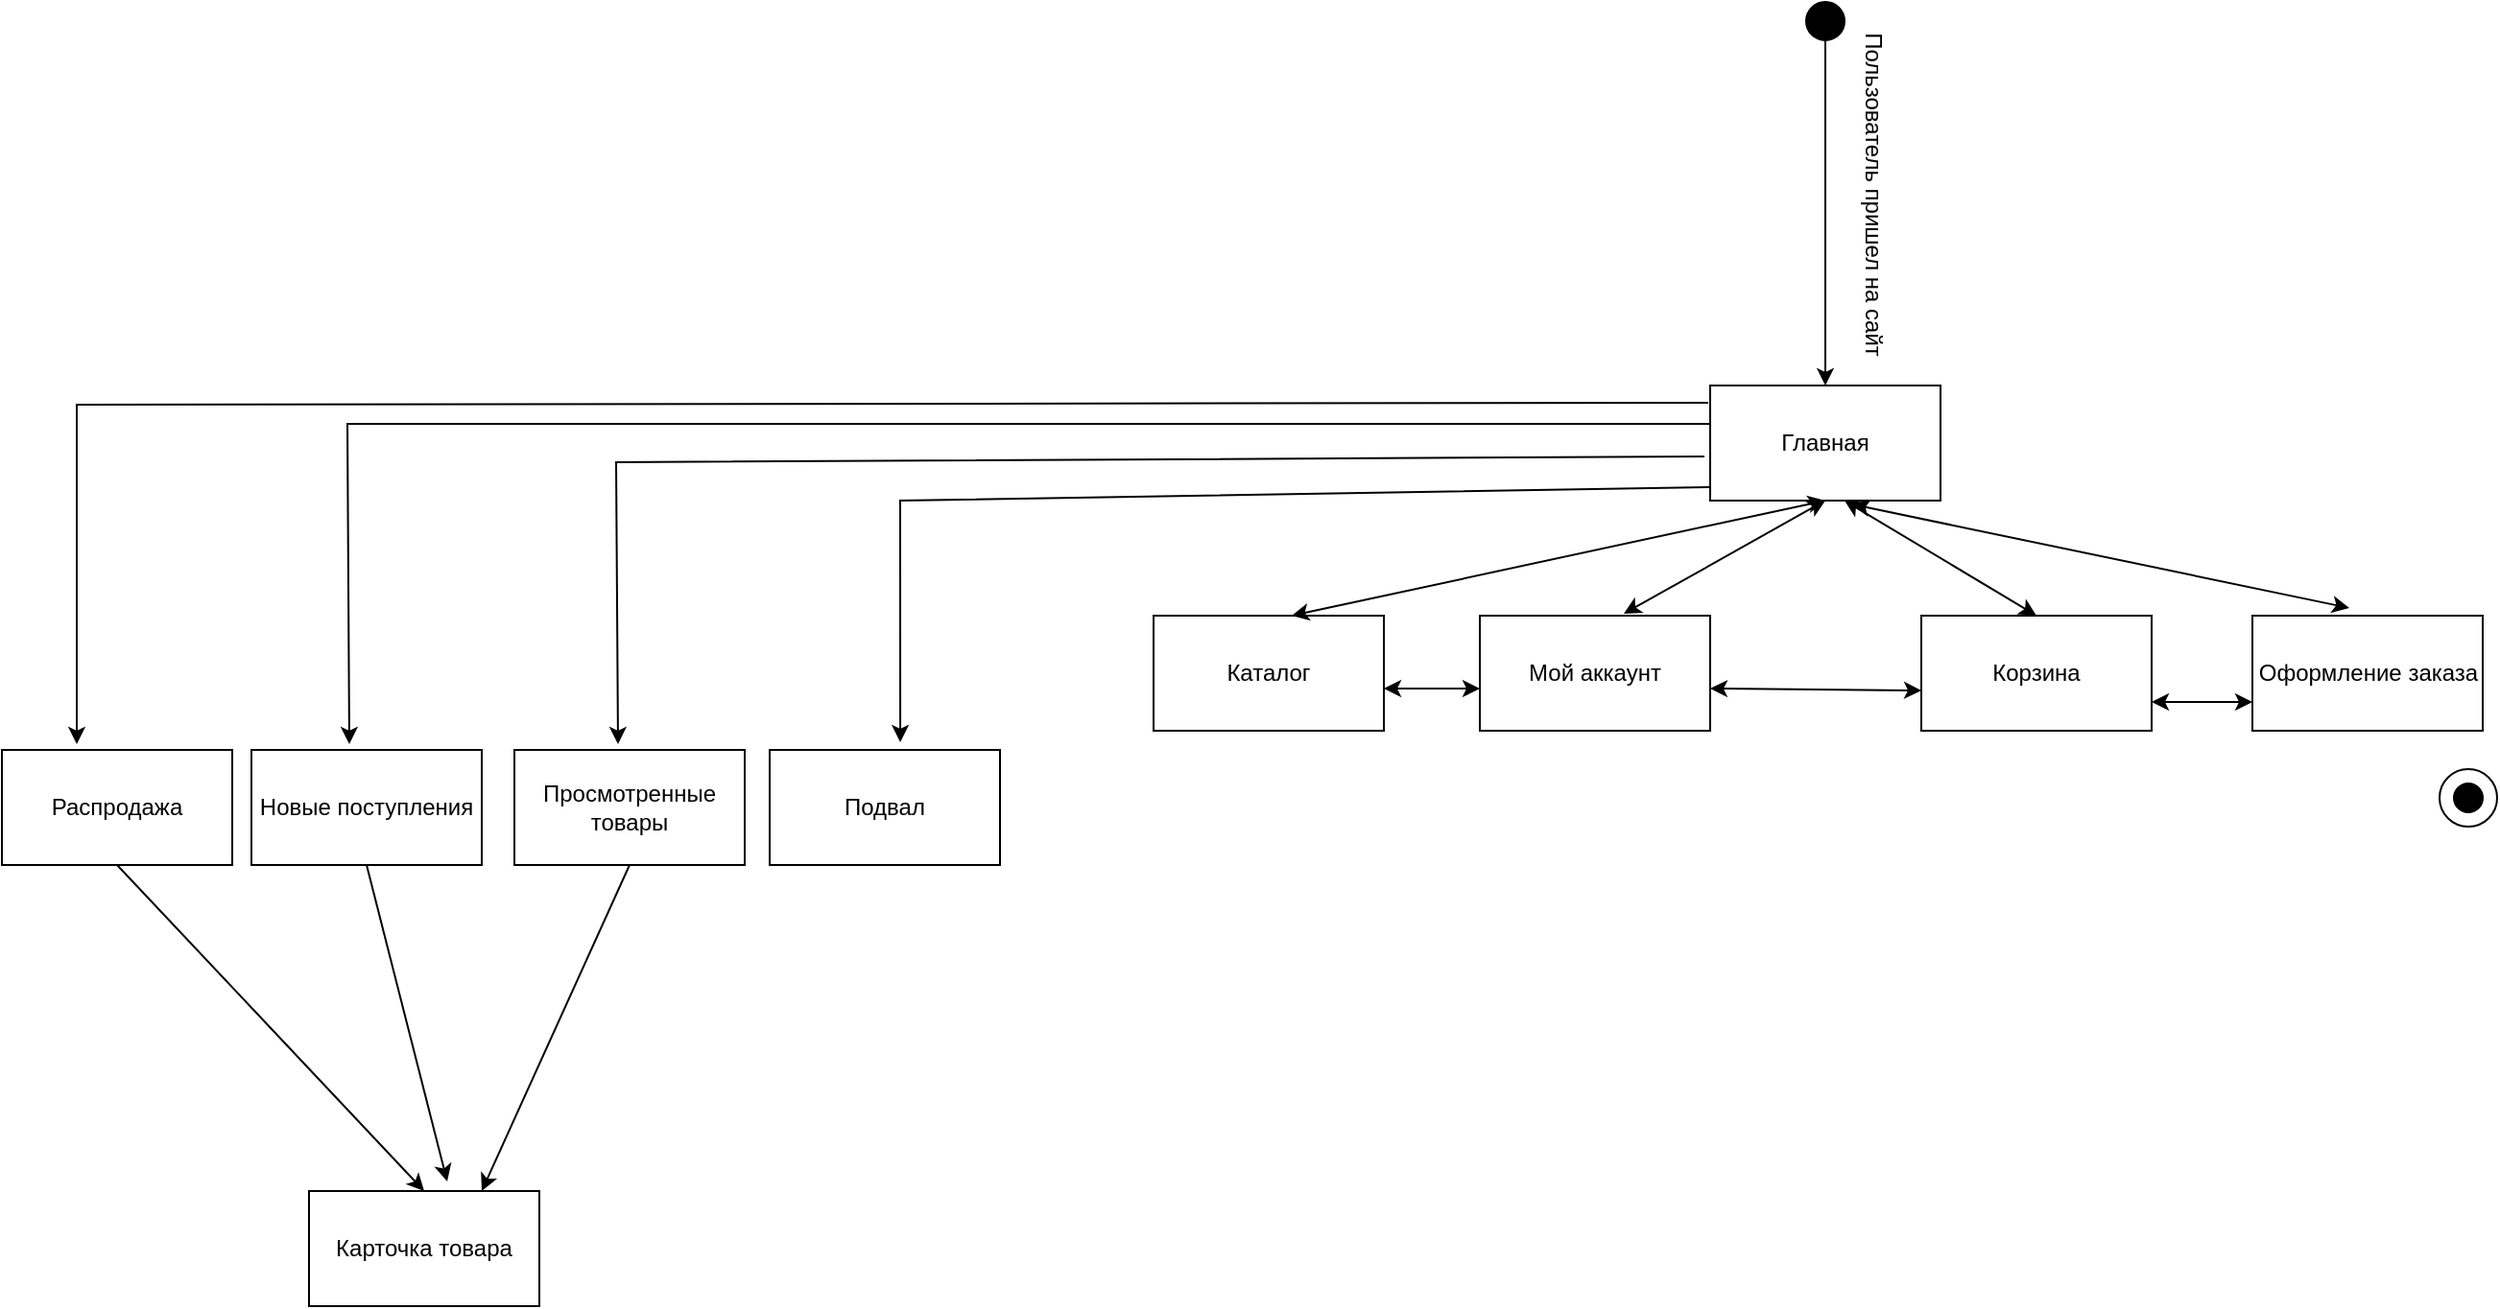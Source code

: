 <mxfile version="20.0.1" type="github">
  <diagram id="SQ0zQWHfP-8rNXuMUe8Z" name="Page-1">
    <mxGraphModel dx="1769" dy="412" grid="1" gridSize="10" guides="1" tooltips="1" connect="1" arrows="1" fold="1" page="1" pageScale="1" pageWidth="827" pageHeight="1169" math="0" shadow="0">
      <root>
        <mxCell id="0" />
        <mxCell id="1" parent="0" />
        <mxCell id="f8iXwVYY4Mwev2Gr7xI0-1" value="Каталог" style="rounded=0;whiteSpace=wrap;html=1;" vertex="1" parent="1">
          <mxGeometry x="-80" y="350" width="120" height="60" as="geometry" />
        </mxCell>
        <mxCell id="f8iXwVYY4Mwev2Gr7xI0-2" value="" style="ellipse;whiteSpace=wrap;html=1;fillColor=#000000;" vertex="1" parent="1">
          <mxGeometry x="260" y="30" width="20" height="20" as="geometry" />
        </mxCell>
        <mxCell id="f8iXwVYY4Mwev2Gr7xI0-3" value="" style="endArrow=classic;html=1;rounded=0;exitX=0.5;exitY=1;exitDx=0;exitDy=0;" edge="1" parent="1" source="f8iXwVYY4Mwev2Gr7xI0-2">
          <mxGeometry width="50" height="50" relative="1" as="geometry">
            <mxPoint x="390" y="260" as="sourcePoint" />
            <mxPoint x="270" y="230" as="targetPoint" />
            <Array as="points" />
          </mxGeometry>
        </mxCell>
        <mxCell id="f8iXwVYY4Mwev2Gr7xI0-4" value="Пользователь пришел на сайт" style="text;html=1;align=center;verticalAlign=middle;resizable=0;points=[];autosize=1;strokeColor=none;fillColor=none;rotation=90;" vertex="1" parent="1">
          <mxGeometry x="200" y="120" width="190" height="20" as="geometry" />
        </mxCell>
        <mxCell id="f8iXwVYY4Mwev2Gr7xI0-6" value="Карточка товара" style="rounded=0;whiteSpace=wrap;html=1;fillColor=none;" vertex="1" parent="1">
          <mxGeometry x="-520" y="650" width="120" height="60" as="geometry" />
        </mxCell>
        <mxCell id="f8iXwVYY4Mwev2Gr7xI0-7" value="Корзина" style="rounded=0;whiteSpace=wrap;html=1;fillColor=none;" vertex="1" parent="1">
          <mxGeometry x="320" y="350" width="120" height="60" as="geometry" />
        </mxCell>
        <mxCell id="f8iXwVYY4Mwev2Gr7xI0-9" value="Оформление заказа" style="rounded=0;whiteSpace=wrap;html=1;fillColor=none;" vertex="1" parent="1">
          <mxGeometry x="492.5" y="350" width="120" height="60" as="geometry" />
        </mxCell>
        <mxCell id="f8iXwVYY4Mwev2Gr7xI0-10" value="Мой аккаунт" style="rounded=0;whiteSpace=wrap;html=1;" vertex="1" parent="1">
          <mxGeometry x="90" y="350" width="120" height="60" as="geometry" />
        </mxCell>
        <mxCell id="f8iXwVYY4Mwev2Gr7xI0-12" value="" style="ellipse;whiteSpace=wrap;html=1;aspect=fixed;fillColor=none;" vertex="1" parent="1">
          <mxGeometry x="590" y="430" width="30" height="30" as="geometry" />
        </mxCell>
        <mxCell id="f8iXwVYY4Mwev2Gr7xI0-13" value="" style="ellipse;whiteSpace=wrap;html=1;aspect=fixed;fillColor=#000000;" vertex="1" parent="1">
          <mxGeometry x="597.5" y="437.5" width="15" height="15" as="geometry" />
        </mxCell>
        <mxCell id="f8iXwVYY4Mwev2Gr7xI0-16" value="Главная" style="rounded=0;whiteSpace=wrap;html=1;fillColor=none;" vertex="1" parent="1">
          <mxGeometry x="210" y="230" width="120" height="60" as="geometry" />
        </mxCell>
        <mxCell id="f8iXwVYY4Mwev2Gr7xI0-17" value="Распродажа" style="rounded=0;whiteSpace=wrap;html=1;fillColor=none;" vertex="1" parent="1">
          <mxGeometry x="-680" y="420" width="120" height="60" as="geometry" />
        </mxCell>
        <mxCell id="f8iXwVYY4Mwev2Gr7xI0-24" value="" style="endArrow=classic;startArrow=classic;html=1;rounded=0;entryX=0.5;entryY=1;entryDx=0;entryDy=0;exitX=0.6;exitY=0;exitDx=0;exitDy=0;exitPerimeter=0;" edge="1" parent="1" source="f8iXwVYY4Mwev2Gr7xI0-1" target="f8iXwVYY4Mwev2Gr7xI0-16">
          <mxGeometry width="50" height="50" relative="1" as="geometry">
            <mxPoint x="290" y="500" as="sourcePoint" />
            <mxPoint x="340" y="450" as="targetPoint" />
          </mxGeometry>
        </mxCell>
        <mxCell id="f8iXwVYY4Mwev2Gr7xI0-25" value="" style="endArrow=classic;startArrow=classic;html=1;rounded=0;entryX=0.5;entryY=1;entryDx=0;entryDy=0;exitX=0.625;exitY=-0.017;exitDx=0;exitDy=0;exitPerimeter=0;" edge="1" parent="1" source="f8iXwVYY4Mwev2Gr7xI0-10" target="f8iXwVYY4Mwev2Gr7xI0-16">
          <mxGeometry width="50" height="50" relative="1" as="geometry">
            <mxPoint x="290" y="500" as="sourcePoint" />
            <mxPoint x="340" y="450" as="targetPoint" />
          </mxGeometry>
        </mxCell>
        <mxCell id="f8iXwVYY4Mwev2Gr7xI0-26" value="" style="endArrow=classic;startArrow=classic;html=1;rounded=0;exitX=0.5;exitY=0;exitDx=0;exitDy=0;" edge="1" parent="1" source="f8iXwVYY4Mwev2Gr7xI0-7">
          <mxGeometry width="50" height="50" relative="1" as="geometry">
            <mxPoint x="290" y="500" as="sourcePoint" />
            <mxPoint x="280" y="290" as="targetPoint" />
          </mxGeometry>
        </mxCell>
        <mxCell id="f8iXwVYY4Mwev2Gr7xI0-27" value="" style="endArrow=classic;startArrow=classic;html=1;rounded=0;entryX=0.617;entryY=1.033;entryDx=0;entryDy=0;entryPerimeter=0;exitX=0.421;exitY=-0.067;exitDx=0;exitDy=0;exitPerimeter=0;" edge="1" parent="1" source="f8iXwVYY4Mwev2Gr7xI0-9" target="f8iXwVYY4Mwev2Gr7xI0-16">
          <mxGeometry width="50" height="50" relative="1" as="geometry">
            <mxPoint x="290" y="500" as="sourcePoint" />
            <mxPoint x="340" y="450" as="targetPoint" />
          </mxGeometry>
        </mxCell>
        <mxCell id="f8iXwVYY4Mwev2Gr7xI0-28" value="" style="endArrow=classic;startArrow=classic;html=1;rounded=0;exitX=1;exitY=0.633;exitDx=0;exitDy=0;exitPerimeter=0;" edge="1" parent="1" source="f8iXwVYY4Mwev2Gr7xI0-1">
          <mxGeometry width="50" height="50" relative="1" as="geometry">
            <mxPoint x="290" y="440" as="sourcePoint" />
            <mxPoint x="90" y="388" as="targetPoint" />
          </mxGeometry>
        </mxCell>
        <mxCell id="f8iXwVYY4Mwev2Gr7xI0-29" value="" style="endArrow=classic;startArrow=classic;html=1;rounded=0;exitX=1;exitY=0.633;exitDx=0;exitDy=0;exitPerimeter=0;entryX=0;entryY=0.65;entryDx=0;entryDy=0;entryPerimeter=0;" edge="1" parent="1" source="f8iXwVYY4Mwev2Gr7xI0-10" target="f8iXwVYY4Mwev2Gr7xI0-7">
          <mxGeometry width="50" height="50" relative="1" as="geometry">
            <mxPoint x="50" y="397.98" as="sourcePoint" />
            <mxPoint x="100" y="398" as="targetPoint" />
          </mxGeometry>
        </mxCell>
        <mxCell id="f8iXwVYY4Mwev2Gr7xI0-30" value="" style="endArrow=classic;startArrow=classic;html=1;rounded=0;entryX=0;entryY=0.75;entryDx=0;entryDy=0;exitX=1;exitY=0.75;exitDx=0;exitDy=0;" edge="1" parent="1" source="f8iXwVYY4Mwev2Gr7xI0-7" target="f8iXwVYY4Mwev2Gr7xI0-9">
          <mxGeometry width="50" height="50" relative="1" as="geometry">
            <mxPoint x="290" y="440" as="sourcePoint" />
            <mxPoint x="340" y="390" as="targetPoint" />
          </mxGeometry>
        </mxCell>
        <mxCell id="f8iXwVYY4Mwev2Gr7xI0-31" value="" style="endArrow=classic;html=1;rounded=0;exitX=-0.008;exitY=0.15;exitDx=0;exitDy=0;entryX=0.325;entryY=-0.05;entryDx=0;entryDy=0;entryPerimeter=0;exitPerimeter=0;" edge="1" parent="1" source="f8iXwVYY4Mwev2Gr7xI0-16" target="f8iXwVYY4Mwev2Gr7xI0-17">
          <mxGeometry width="50" height="50" relative="1" as="geometry">
            <mxPoint x="-40" y="380" as="sourcePoint" />
            <mxPoint x="-520" y="420" as="targetPoint" />
            <Array as="points">
              <mxPoint x="-641" y="240" />
            </Array>
          </mxGeometry>
        </mxCell>
        <mxCell id="f8iXwVYY4Mwev2Gr7xI0-32" value="" style="endArrow=classic;html=1;rounded=0;entryX=0.5;entryY=0;entryDx=0;entryDy=0;exitX=0.5;exitY=1;exitDx=0;exitDy=0;" edge="1" parent="1" source="f8iXwVYY4Mwev2Gr7xI0-17" target="f8iXwVYY4Mwev2Gr7xI0-6">
          <mxGeometry width="50" height="50" relative="1" as="geometry">
            <mxPoint x="-40" y="660" as="sourcePoint" />
            <mxPoint x="10" y="610" as="targetPoint" />
          </mxGeometry>
        </mxCell>
        <mxCell id="f8iXwVYY4Mwev2Gr7xI0-34" value="Новые поступления" style="rounded=0;whiteSpace=wrap;html=1;fillColor=none;" vertex="1" parent="1">
          <mxGeometry x="-550" y="420" width="120" height="60" as="geometry" />
        </mxCell>
        <mxCell id="f8iXwVYY4Mwev2Gr7xI0-35" value="" style="endArrow=classic;html=1;rounded=0;exitX=0.5;exitY=1;exitDx=0;exitDy=0;entryX=0.6;entryY=-0.083;entryDx=0;entryDy=0;entryPerimeter=0;" edge="1" parent="1" source="f8iXwVYY4Mwev2Gr7xI0-34" target="f8iXwVYY4Mwev2Gr7xI0-6">
          <mxGeometry width="50" height="50" relative="1" as="geometry">
            <mxPoint x="30" y="560" as="sourcePoint" />
            <mxPoint x="80" y="510" as="targetPoint" />
          </mxGeometry>
        </mxCell>
        <mxCell id="f8iXwVYY4Mwev2Gr7xI0-37" value="Просмотренные товары" style="rounded=0;whiteSpace=wrap;html=1;fillColor=none;" vertex="1" parent="1">
          <mxGeometry x="-413" y="420" width="120" height="60" as="geometry" />
        </mxCell>
        <mxCell id="f8iXwVYY4Mwev2Gr7xI0-38" value="Подвал" style="rounded=0;whiteSpace=wrap;html=1;fillColor=none;" vertex="1" parent="1">
          <mxGeometry x="-280" y="420" width="120" height="60" as="geometry" />
        </mxCell>
        <mxCell id="f8iXwVYY4Mwev2Gr7xI0-39" value="" style="endArrow=classic;html=1;rounded=0;entryX=0.425;entryY=-0.05;entryDx=0;entryDy=0;entryPerimeter=0;" edge="1" parent="1" target="f8iXwVYY4Mwev2Gr7xI0-34">
          <mxGeometry width="50" height="50" relative="1" as="geometry">
            <mxPoint x="210" y="250" as="sourcePoint" />
            <mxPoint x="-180" y="440" as="targetPoint" />
            <Array as="points">
              <mxPoint x="-500" y="250" />
            </Array>
          </mxGeometry>
        </mxCell>
        <mxCell id="f8iXwVYY4Mwev2Gr7xI0-40" value="" style="endArrow=classic;html=1;rounded=0;entryX=0.45;entryY=-0.05;entryDx=0;entryDy=0;entryPerimeter=0;exitX=-0.025;exitY=0.617;exitDx=0;exitDy=0;exitPerimeter=0;" edge="1" parent="1" source="f8iXwVYY4Mwev2Gr7xI0-16" target="f8iXwVYY4Mwev2Gr7xI0-37">
          <mxGeometry width="50" height="50" relative="1" as="geometry">
            <mxPoint x="-230" y="410" as="sourcePoint" />
            <mxPoint x="-180" y="360" as="targetPoint" />
            <Array as="points">
              <mxPoint x="-360" y="270" />
            </Array>
          </mxGeometry>
        </mxCell>
        <mxCell id="f8iXwVYY4Mwev2Gr7xI0-41" value="" style="endArrow=classic;html=1;rounded=0;entryX=0.567;entryY=-0.067;entryDx=0;entryDy=0;entryPerimeter=0;exitX=0;exitY=0.883;exitDx=0;exitDy=0;exitPerimeter=0;" edge="1" parent="1" source="f8iXwVYY4Mwev2Gr7xI0-16" target="f8iXwVYY4Mwev2Gr7xI0-38">
          <mxGeometry width="50" height="50" relative="1" as="geometry">
            <mxPoint x="-210" y="290" as="sourcePoint" />
            <mxPoint x="-180" y="360" as="targetPoint" />
            <Array as="points">
              <mxPoint x="-212" y="290" />
            </Array>
          </mxGeometry>
        </mxCell>
        <mxCell id="f8iXwVYY4Mwev2Gr7xI0-42" value="" style="endArrow=classic;html=1;rounded=0;entryX=0.75;entryY=0;entryDx=0;entryDy=0;exitX=0.5;exitY=1;exitDx=0;exitDy=0;" edge="1" parent="1" source="f8iXwVYY4Mwev2Gr7xI0-37" target="f8iXwVYY4Mwev2Gr7xI0-6">
          <mxGeometry width="50" height="50" relative="1" as="geometry">
            <mxPoint x="-230" y="560" as="sourcePoint" />
            <mxPoint x="-180" y="510" as="targetPoint" />
          </mxGeometry>
        </mxCell>
      </root>
    </mxGraphModel>
  </diagram>
</mxfile>
